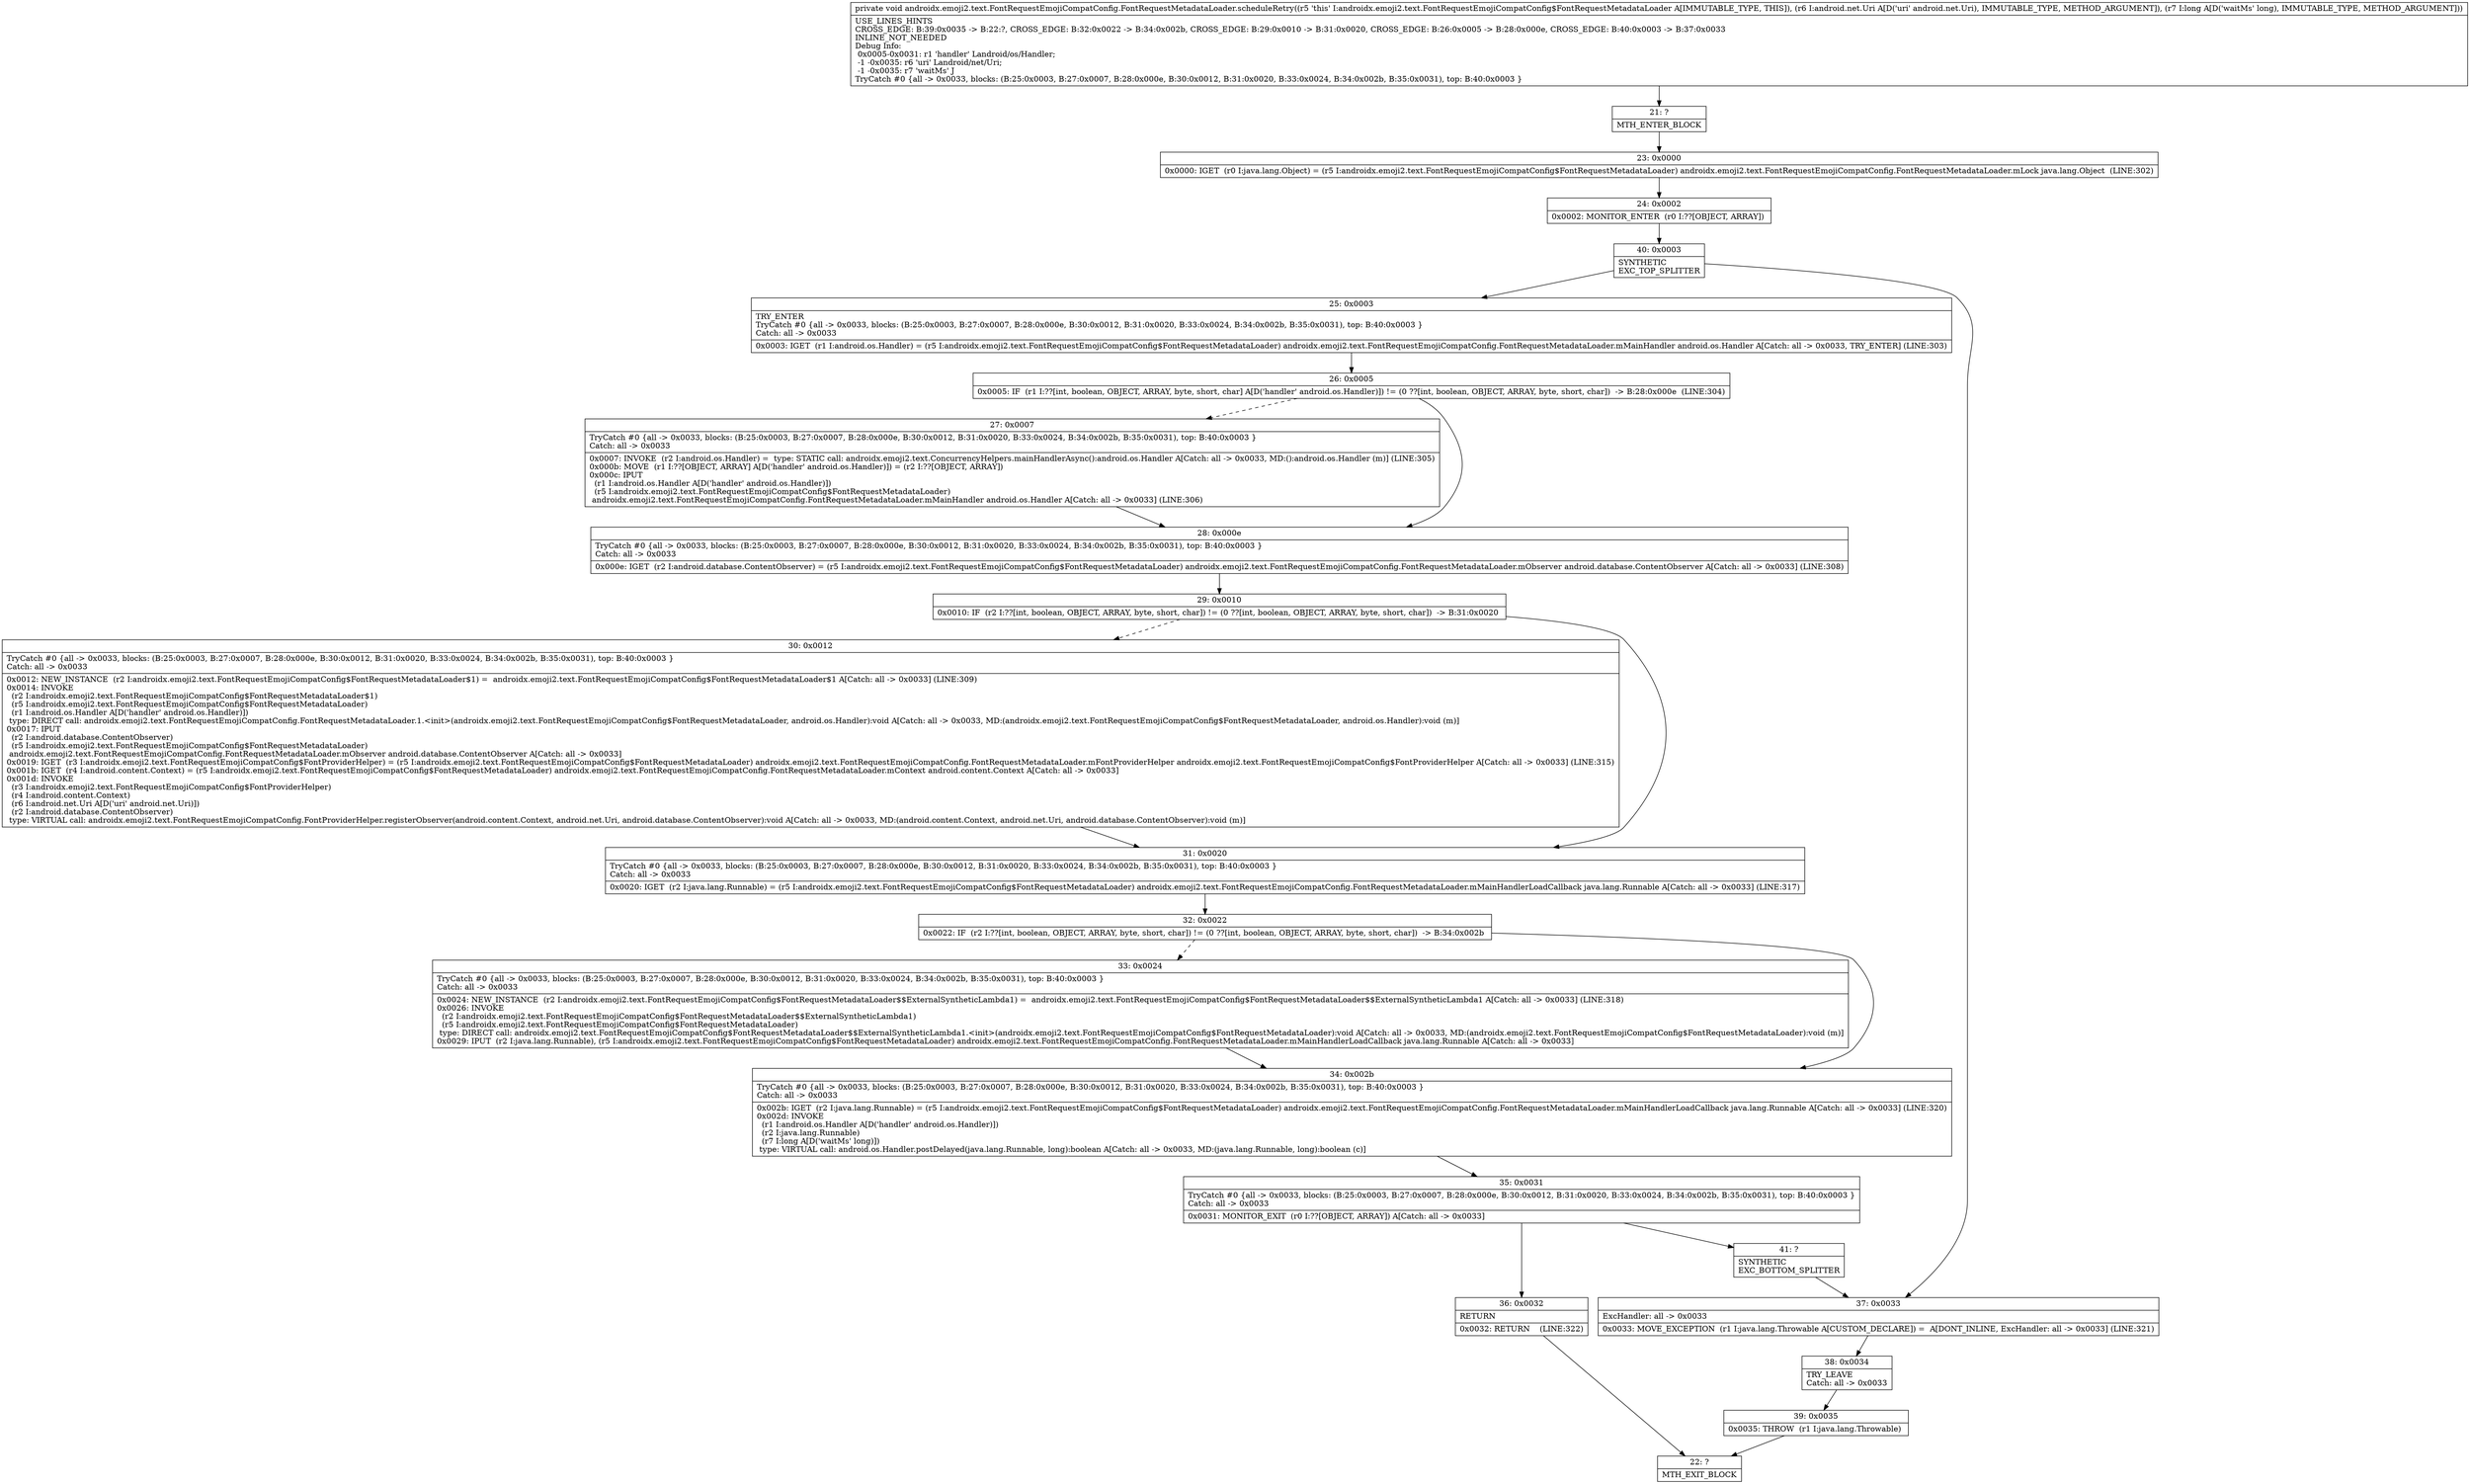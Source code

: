 digraph "CFG forandroidx.emoji2.text.FontRequestEmojiCompatConfig.FontRequestMetadataLoader.scheduleRetry(Landroid\/net\/Uri;J)V" {
Node_21 [shape=record,label="{21\:\ ?|MTH_ENTER_BLOCK\l}"];
Node_23 [shape=record,label="{23\:\ 0x0000|0x0000: IGET  (r0 I:java.lang.Object) = (r5 I:androidx.emoji2.text.FontRequestEmojiCompatConfig$FontRequestMetadataLoader) androidx.emoji2.text.FontRequestEmojiCompatConfig.FontRequestMetadataLoader.mLock java.lang.Object  (LINE:302)\l}"];
Node_24 [shape=record,label="{24\:\ 0x0002|0x0002: MONITOR_ENTER  (r0 I:??[OBJECT, ARRAY]) \l}"];
Node_40 [shape=record,label="{40\:\ 0x0003|SYNTHETIC\lEXC_TOP_SPLITTER\l}"];
Node_25 [shape=record,label="{25\:\ 0x0003|TRY_ENTER\lTryCatch #0 \{all \-\> 0x0033, blocks: (B:25:0x0003, B:27:0x0007, B:28:0x000e, B:30:0x0012, B:31:0x0020, B:33:0x0024, B:34:0x002b, B:35:0x0031), top: B:40:0x0003 \}\lCatch: all \-\> 0x0033\l|0x0003: IGET  (r1 I:android.os.Handler) = (r5 I:androidx.emoji2.text.FontRequestEmojiCompatConfig$FontRequestMetadataLoader) androidx.emoji2.text.FontRequestEmojiCompatConfig.FontRequestMetadataLoader.mMainHandler android.os.Handler A[Catch: all \-\> 0x0033, TRY_ENTER] (LINE:303)\l}"];
Node_26 [shape=record,label="{26\:\ 0x0005|0x0005: IF  (r1 I:??[int, boolean, OBJECT, ARRAY, byte, short, char] A[D('handler' android.os.Handler)]) != (0 ??[int, boolean, OBJECT, ARRAY, byte, short, char])  \-\> B:28:0x000e  (LINE:304)\l}"];
Node_27 [shape=record,label="{27\:\ 0x0007|TryCatch #0 \{all \-\> 0x0033, blocks: (B:25:0x0003, B:27:0x0007, B:28:0x000e, B:30:0x0012, B:31:0x0020, B:33:0x0024, B:34:0x002b, B:35:0x0031), top: B:40:0x0003 \}\lCatch: all \-\> 0x0033\l|0x0007: INVOKE  (r2 I:android.os.Handler) =  type: STATIC call: androidx.emoji2.text.ConcurrencyHelpers.mainHandlerAsync():android.os.Handler A[Catch: all \-\> 0x0033, MD:():android.os.Handler (m)] (LINE:305)\l0x000b: MOVE  (r1 I:??[OBJECT, ARRAY] A[D('handler' android.os.Handler)]) = (r2 I:??[OBJECT, ARRAY]) \l0x000c: IPUT  \l  (r1 I:android.os.Handler A[D('handler' android.os.Handler)])\l  (r5 I:androidx.emoji2.text.FontRequestEmojiCompatConfig$FontRequestMetadataLoader)\l androidx.emoji2.text.FontRequestEmojiCompatConfig.FontRequestMetadataLoader.mMainHandler android.os.Handler A[Catch: all \-\> 0x0033] (LINE:306)\l}"];
Node_28 [shape=record,label="{28\:\ 0x000e|TryCatch #0 \{all \-\> 0x0033, blocks: (B:25:0x0003, B:27:0x0007, B:28:0x000e, B:30:0x0012, B:31:0x0020, B:33:0x0024, B:34:0x002b, B:35:0x0031), top: B:40:0x0003 \}\lCatch: all \-\> 0x0033\l|0x000e: IGET  (r2 I:android.database.ContentObserver) = (r5 I:androidx.emoji2.text.FontRequestEmojiCompatConfig$FontRequestMetadataLoader) androidx.emoji2.text.FontRequestEmojiCompatConfig.FontRequestMetadataLoader.mObserver android.database.ContentObserver A[Catch: all \-\> 0x0033] (LINE:308)\l}"];
Node_29 [shape=record,label="{29\:\ 0x0010|0x0010: IF  (r2 I:??[int, boolean, OBJECT, ARRAY, byte, short, char]) != (0 ??[int, boolean, OBJECT, ARRAY, byte, short, char])  \-\> B:31:0x0020 \l}"];
Node_30 [shape=record,label="{30\:\ 0x0012|TryCatch #0 \{all \-\> 0x0033, blocks: (B:25:0x0003, B:27:0x0007, B:28:0x000e, B:30:0x0012, B:31:0x0020, B:33:0x0024, B:34:0x002b, B:35:0x0031), top: B:40:0x0003 \}\lCatch: all \-\> 0x0033\l|0x0012: NEW_INSTANCE  (r2 I:androidx.emoji2.text.FontRequestEmojiCompatConfig$FontRequestMetadataLoader$1) =  androidx.emoji2.text.FontRequestEmojiCompatConfig$FontRequestMetadataLoader$1 A[Catch: all \-\> 0x0033] (LINE:309)\l0x0014: INVOKE  \l  (r2 I:androidx.emoji2.text.FontRequestEmojiCompatConfig$FontRequestMetadataLoader$1)\l  (r5 I:androidx.emoji2.text.FontRequestEmojiCompatConfig$FontRequestMetadataLoader)\l  (r1 I:android.os.Handler A[D('handler' android.os.Handler)])\l type: DIRECT call: androidx.emoji2.text.FontRequestEmojiCompatConfig.FontRequestMetadataLoader.1.\<init\>(androidx.emoji2.text.FontRequestEmojiCompatConfig$FontRequestMetadataLoader, android.os.Handler):void A[Catch: all \-\> 0x0033, MD:(androidx.emoji2.text.FontRequestEmojiCompatConfig$FontRequestMetadataLoader, android.os.Handler):void (m)]\l0x0017: IPUT  \l  (r2 I:android.database.ContentObserver)\l  (r5 I:androidx.emoji2.text.FontRequestEmojiCompatConfig$FontRequestMetadataLoader)\l androidx.emoji2.text.FontRequestEmojiCompatConfig.FontRequestMetadataLoader.mObserver android.database.ContentObserver A[Catch: all \-\> 0x0033]\l0x0019: IGET  (r3 I:androidx.emoji2.text.FontRequestEmojiCompatConfig$FontProviderHelper) = (r5 I:androidx.emoji2.text.FontRequestEmojiCompatConfig$FontRequestMetadataLoader) androidx.emoji2.text.FontRequestEmojiCompatConfig.FontRequestMetadataLoader.mFontProviderHelper androidx.emoji2.text.FontRequestEmojiCompatConfig$FontProviderHelper A[Catch: all \-\> 0x0033] (LINE:315)\l0x001b: IGET  (r4 I:android.content.Context) = (r5 I:androidx.emoji2.text.FontRequestEmojiCompatConfig$FontRequestMetadataLoader) androidx.emoji2.text.FontRequestEmojiCompatConfig.FontRequestMetadataLoader.mContext android.content.Context A[Catch: all \-\> 0x0033]\l0x001d: INVOKE  \l  (r3 I:androidx.emoji2.text.FontRequestEmojiCompatConfig$FontProviderHelper)\l  (r4 I:android.content.Context)\l  (r6 I:android.net.Uri A[D('uri' android.net.Uri)])\l  (r2 I:android.database.ContentObserver)\l type: VIRTUAL call: androidx.emoji2.text.FontRequestEmojiCompatConfig.FontProviderHelper.registerObserver(android.content.Context, android.net.Uri, android.database.ContentObserver):void A[Catch: all \-\> 0x0033, MD:(android.content.Context, android.net.Uri, android.database.ContentObserver):void (m)]\l}"];
Node_31 [shape=record,label="{31\:\ 0x0020|TryCatch #0 \{all \-\> 0x0033, blocks: (B:25:0x0003, B:27:0x0007, B:28:0x000e, B:30:0x0012, B:31:0x0020, B:33:0x0024, B:34:0x002b, B:35:0x0031), top: B:40:0x0003 \}\lCatch: all \-\> 0x0033\l|0x0020: IGET  (r2 I:java.lang.Runnable) = (r5 I:androidx.emoji2.text.FontRequestEmojiCompatConfig$FontRequestMetadataLoader) androidx.emoji2.text.FontRequestEmojiCompatConfig.FontRequestMetadataLoader.mMainHandlerLoadCallback java.lang.Runnable A[Catch: all \-\> 0x0033] (LINE:317)\l}"];
Node_32 [shape=record,label="{32\:\ 0x0022|0x0022: IF  (r2 I:??[int, boolean, OBJECT, ARRAY, byte, short, char]) != (0 ??[int, boolean, OBJECT, ARRAY, byte, short, char])  \-\> B:34:0x002b \l}"];
Node_33 [shape=record,label="{33\:\ 0x0024|TryCatch #0 \{all \-\> 0x0033, blocks: (B:25:0x0003, B:27:0x0007, B:28:0x000e, B:30:0x0012, B:31:0x0020, B:33:0x0024, B:34:0x002b, B:35:0x0031), top: B:40:0x0003 \}\lCatch: all \-\> 0x0033\l|0x0024: NEW_INSTANCE  (r2 I:androidx.emoji2.text.FontRequestEmojiCompatConfig$FontRequestMetadataLoader$$ExternalSyntheticLambda1) =  androidx.emoji2.text.FontRequestEmojiCompatConfig$FontRequestMetadataLoader$$ExternalSyntheticLambda1 A[Catch: all \-\> 0x0033] (LINE:318)\l0x0026: INVOKE  \l  (r2 I:androidx.emoji2.text.FontRequestEmojiCompatConfig$FontRequestMetadataLoader$$ExternalSyntheticLambda1)\l  (r5 I:androidx.emoji2.text.FontRequestEmojiCompatConfig$FontRequestMetadataLoader)\l type: DIRECT call: androidx.emoji2.text.FontRequestEmojiCompatConfig$FontRequestMetadataLoader$$ExternalSyntheticLambda1.\<init\>(androidx.emoji2.text.FontRequestEmojiCompatConfig$FontRequestMetadataLoader):void A[Catch: all \-\> 0x0033, MD:(androidx.emoji2.text.FontRequestEmojiCompatConfig$FontRequestMetadataLoader):void (m)]\l0x0029: IPUT  (r2 I:java.lang.Runnable), (r5 I:androidx.emoji2.text.FontRequestEmojiCompatConfig$FontRequestMetadataLoader) androidx.emoji2.text.FontRequestEmojiCompatConfig.FontRequestMetadataLoader.mMainHandlerLoadCallback java.lang.Runnable A[Catch: all \-\> 0x0033]\l}"];
Node_34 [shape=record,label="{34\:\ 0x002b|TryCatch #0 \{all \-\> 0x0033, blocks: (B:25:0x0003, B:27:0x0007, B:28:0x000e, B:30:0x0012, B:31:0x0020, B:33:0x0024, B:34:0x002b, B:35:0x0031), top: B:40:0x0003 \}\lCatch: all \-\> 0x0033\l|0x002b: IGET  (r2 I:java.lang.Runnable) = (r5 I:androidx.emoji2.text.FontRequestEmojiCompatConfig$FontRequestMetadataLoader) androidx.emoji2.text.FontRequestEmojiCompatConfig.FontRequestMetadataLoader.mMainHandlerLoadCallback java.lang.Runnable A[Catch: all \-\> 0x0033] (LINE:320)\l0x002d: INVOKE  \l  (r1 I:android.os.Handler A[D('handler' android.os.Handler)])\l  (r2 I:java.lang.Runnable)\l  (r7 I:long A[D('waitMs' long)])\l type: VIRTUAL call: android.os.Handler.postDelayed(java.lang.Runnable, long):boolean A[Catch: all \-\> 0x0033, MD:(java.lang.Runnable, long):boolean (c)]\l}"];
Node_35 [shape=record,label="{35\:\ 0x0031|TryCatch #0 \{all \-\> 0x0033, blocks: (B:25:0x0003, B:27:0x0007, B:28:0x000e, B:30:0x0012, B:31:0x0020, B:33:0x0024, B:34:0x002b, B:35:0x0031), top: B:40:0x0003 \}\lCatch: all \-\> 0x0033\l|0x0031: MONITOR_EXIT  (r0 I:??[OBJECT, ARRAY]) A[Catch: all \-\> 0x0033]\l}"];
Node_36 [shape=record,label="{36\:\ 0x0032|RETURN\l|0x0032: RETURN    (LINE:322)\l}"];
Node_22 [shape=record,label="{22\:\ ?|MTH_EXIT_BLOCK\l}"];
Node_41 [shape=record,label="{41\:\ ?|SYNTHETIC\lEXC_BOTTOM_SPLITTER\l}"];
Node_37 [shape=record,label="{37\:\ 0x0033|ExcHandler: all \-\> 0x0033\l|0x0033: MOVE_EXCEPTION  (r1 I:java.lang.Throwable A[CUSTOM_DECLARE]) =  A[DONT_INLINE, ExcHandler: all \-\> 0x0033] (LINE:321)\l}"];
Node_38 [shape=record,label="{38\:\ 0x0034|TRY_LEAVE\lCatch: all \-\> 0x0033\l}"];
Node_39 [shape=record,label="{39\:\ 0x0035|0x0035: THROW  (r1 I:java.lang.Throwable) \l}"];
MethodNode[shape=record,label="{private void androidx.emoji2.text.FontRequestEmojiCompatConfig.FontRequestMetadataLoader.scheduleRetry((r5 'this' I:androidx.emoji2.text.FontRequestEmojiCompatConfig$FontRequestMetadataLoader A[IMMUTABLE_TYPE, THIS]), (r6 I:android.net.Uri A[D('uri' android.net.Uri), IMMUTABLE_TYPE, METHOD_ARGUMENT]), (r7 I:long A[D('waitMs' long), IMMUTABLE_TYPE, METHOD_ARGUMENT]))  | USE_LINES_HINTS\lCROSS_EDGE: B:39:0x0035 \-\> B:22:?, CROSS_EDGE: B:32:0x0022 \-\> B:34:0x002b, CROSS_EDGE: B:29:0x0010 \-\> B:31:0x0020, CROSS_EDGE: B:26:0x0005 \-\> B:28:0x000e, CROSS_EDGE: B:40:0x0003 \-\> B:37:0x0033\lINLINE_NOT_NEEDED\lDebug Info:\l  0x0005\-0x0031: r1 'handler' Landroid\/os\/Handler;\l  \-1 \-0x0035: r6 'uri' Landroid\/net\/Uri;\l  \-1 \-0x0035: r7 'waitMs' J\lTryCatch #0 \{all \-\> 0x0033, blocks: (B:25:0x0003, B:27:0x0007, B:28:0x000e, B:30:0x0012, B:31:0x0020, B:33:0x0024, B:34:0x002b, B:35:0x0031), top: B:40:0x0003 \}\l}"];
MethodNode -> Node_21;Node_21 -> Node_23;
Node_23 -> Node_24;
Node_24 -> Node_40;
Node_40 -> Node_25;
Node_40 -> Node_37;
Node_25 -> Node_26;
Node_26 -> Node_27[style=dashed];
Node_26 -> Node_28;
Node_27 -> Node_28;
Node_28 -> Node_29;
Node_29 -> Node_30[style=dashed];
Node_29 -> Node_31;
Node_30 -> Node_31;
Node_31 -> Node_32;
Node_32 -> Node_33[style=dashed];
Node_32 -> Node_34;
Node_33 -> Node_34;
Node_34 -> Node_35;
Node_35 -> Node_36;
Node_35 -> Node_41;
Node_36 -> Node_22;
Node_41 -> Node_37;
Node_37 -> Node_38;
Node_38 -> Node_39;
Node_39 -> Node_22;
}

